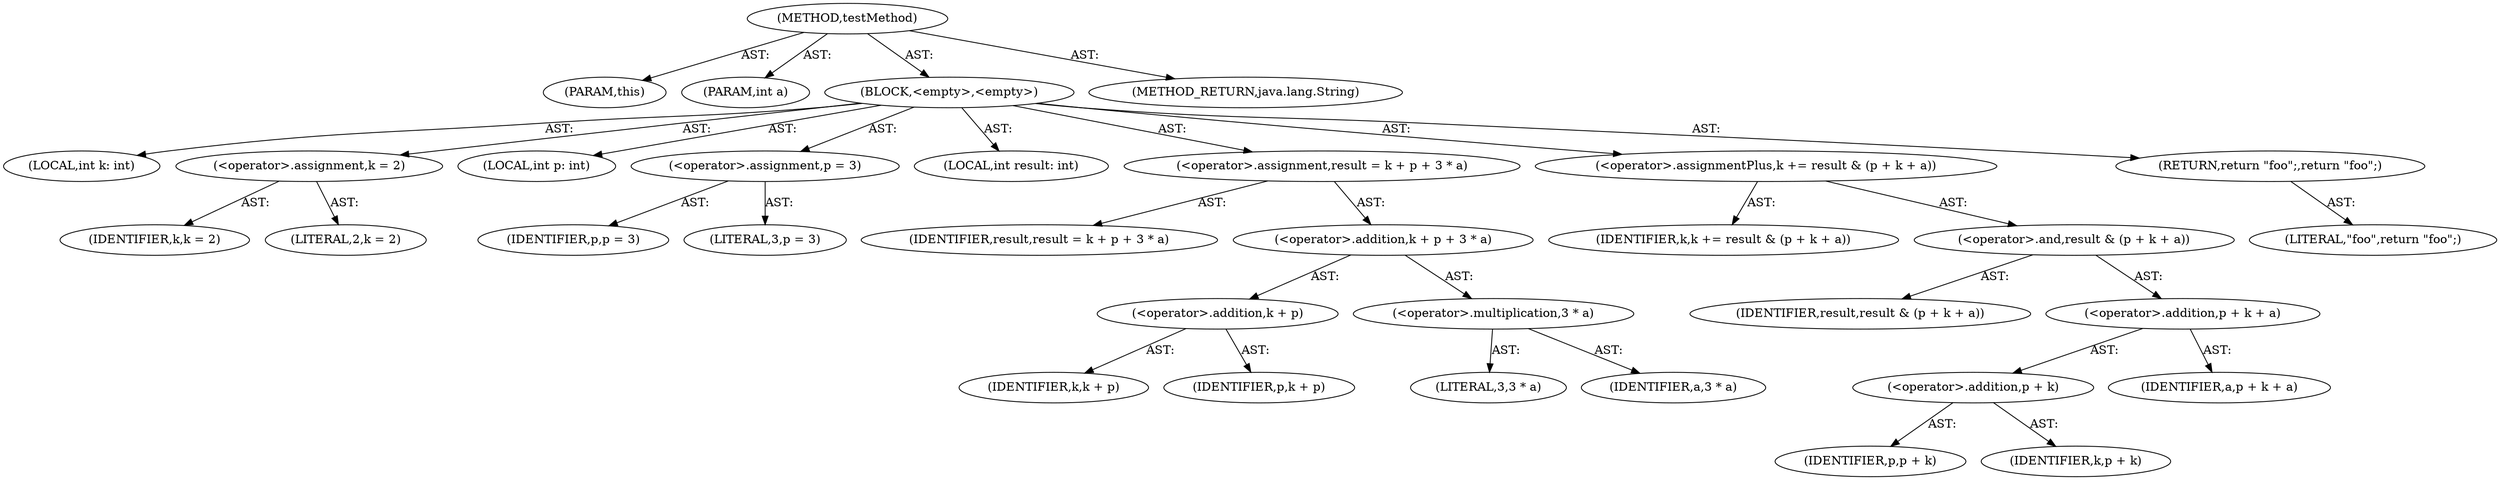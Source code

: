 digraph "testMethod" {  
"1000101" [label = "(METHOD,testMethod)" ]
"1000102" [label = "(PARAM,this)" ]
"1000103" [label = "(PARAM,int a)" ]
"1000104" [label = "(BLOCK,<empty>,<empty>)" ]
"1000105" [label = "(LOCAL,int k: int)" ]
"1000106" [label = "(<operator>.assignment,k = 2)" ]
"1000107" [label = "(IDENTIFIER,k,k = 2)" ]
"1000108" [label = "(LITERAL,2,k = 2)" ]
"1000109" [label = "(LOCAL,int p: int)" ]
"1000110" [label = "(<operator>.assignment,p = 3)" ]
"1000111" [label = "(IDENTIFIER,p,p = 3)" ]
"1000112" [label = "(LITERAL,3,p = 3)" ]
"1000113" [label = "(LOCAL,int result: int)" ]
"1000114" [label = "(<operator>.assignment,result = k + p + 3 * a)" ]
"1000115" [label = "(IDENTIFIER,result,result = k + p + 3 * a)" ]
"1000116" [label = "(<operator>.addition,k + p + 3 * a)" ]
"1000117" [label = "(<operator>.addition,k + p)" ]
"1000118" [label = "(IDENTIFIER,k,k + p)" ]
"1000119" [label = "(IDENTIFIER,p,k + p)" ]
"1000120" [label = "(<operator>.multiplication,3 * a)" ]
"1000121" [label = "(LITERAL,3,3 * a)" ]
"1000122" [label = "(IDENTIFIER,a,3 * a)" ]
"1000123" [label = "(<operator>.assignmentPlus,k += result & (p + k + a))" ]
"1000124" [label = "(IDENTIFIER,k,k += result & (p + k + a))" ]
"1000125" [label = "(<operator>.and,result & (p + k + a))" ]
"1000126" [label = "(IDENTIFIER,result,result & (p + k + a))" ]
"1000127" [label = "(<operator>.addition,p + k + a)" ]
"1000128" [label = "(<operator>.addition,p + k)" ]
"1000129" [label = "(IDENTIFIER,p,p + k)" ]
"1000130" [label = "(IDENTIFIER,k,p + k)" ]
"1000131" [label = "(IDENTIFIER,a,p + k + a)" ]
"1000132" [label = "(RETURN,return \"foo\";,return \"foo\";)" ]
"1000133" [label = "(LITERAL,\"foo\",return \"foo\";)" ]
"1000134" [label = "(METHOD_RETURN,java.lang.String)" ]
  "1000101" -> "1000102"  [ label = "AST: "] 
  "1000101" -> "1000103"  [ label = "AST: "] 
  "1000101" -> "1000104"  [ label = "AST: "] 
  "1000101" -> "1000134"  [ label = "AST: "] 
  "1000104" -> "1000105"  [ label = "AST: "] 
  "1000104" -> "1000106"  [ label = "AST: "] 
  "1000104" -> "1000109"  [ label = "AST: "] 
  "1000104" -> "1000110"  [ label = "AST: "] 
  "1000104" -> "1000113"  [ label = "AST: "] 
  "1000104" -> "1000114"  [ label = "AST: "] 
  "1000104" -> "1000123"  [ label = "AST: "] 
  "1000104" -> "1000132"  [ label = "AST: "] 
  "1000106" -> "1000107"  [ label = "AST: "] 
  "1000106" -> "1000108"  [ label = "AST: "] 
  "1000110" -> "1000111"  [ label = "AST: "] 
  "1000110" -> "1000112"  [ label = "AST: "] 
  "1000114" -> "1000115"  [ label = "AST: "] 
  "1000114" -> "1000116"  [ label = "AST: "] 
  "1000116" -> "1000117"  [ label = "AST: "] 
  "1000116" -> "1000120"  [ label = "AST: "] 
  "1000117" -> "1000118"  [ label = "AST: "] 
  "1000117" -> "1000119"  [ label = "AST: "] 
  "1000120" -> "1000121"  [ label = "AST: "] 
  "1000120" -> "1000122"  [ label = "AST: "] 
  "1000123" -> "1000124"  [ label = "AST: "] 
  "1000123" -> "1000125"  [ label = "AST: "] 
  "1000125" -> "1000126"  [ label = "AST: "] 
  "1000125" -> "1000127"  [ label = "AST: "] 
  "1000127" -> "1000128"  [ label = "AST: "] 
  "1000127" -> "1000131"  [ label = "AST: "] 
  "1000128" -> "1000129"  [ label = "AST: "] 
  "1000128" -> "1000130"  [ label = "AST: "] 
  "1000132" -> "1000133"  [ label = "AST: "] 
}
